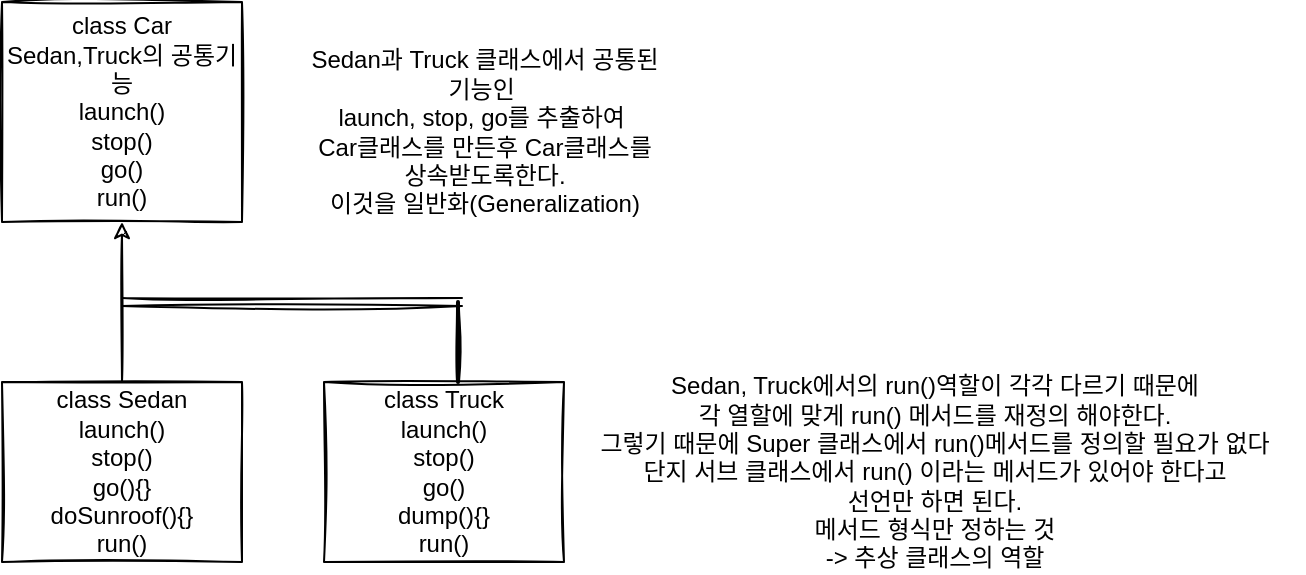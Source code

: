 <mxfile>
    <diagram id="GYCarYSJkYalMBhNIcP4" name="Page-1">
        <mxGraphModel dx="734" dy="437" grid="1" gridSize="10" guides="1" tooltips="1" connect="1" arrows="1" fold="1" page="1" pageScale="1" pageWidth="980" pageHeight="1390" math="0" shadow="0">
            <root>
                <mxCell id="0"/>
                <mxCell id="1" parent="0"/>
                <mxCell id="88" value="" style="edgeStyle=none;html=1;sketch=1;rounded=0;" edge="1" parent="1" source="86" target="87">
                    <mxGeometry relative="1" as="geometry"/>
                </mxCell>
                <mxCell id="86" value="class Sedan&lt;br&gt;launch()&lt;br&gt;stop()&lt;br&gt;go(){}&lt;br&gt;doSunroof(){}&lt;br&gt;run()" style="rounded=0;whiteSpace=wrap;html=1;sketch=1;" vertex="1" parent="1">
                    <mxGeometry x="200" y="200" width="120" height="90" as="geometry"/>
                </mxCell>
                <mxCell id="87" value="class Car&lt;br&gt;Sedan,Truck의 공통기능&lt;br&gt;launch()&lt;br&gt;stop()&lt;br&gt;go()&lt;br&gt;run()" style="rounded=0;whiteSpace=wrap;html=1;sketch=1;" vertex="1" parent="1">
                    <mxGeometry x="200" y="10" width="120" height="110" as="geometry"/>
                </mxCell>
                <mxCell id="89" value="class Truck&lt;br&gt;launch()&lt;br&gt;stop()&lt;br&gt;go()&lt;br&gt;dump(){}&lt;br&gt;run()" style="rounded=0;whiteSpace=wrap;html=1;sketch=1;" vertex="1" parent="1">
                    <mxGeometry x="361" y="200" width="120" height="90" as="geometry"/>
                </mxCell>
                <mxCell id="90" value="" style="shape=link;html=1;sketch=1;rounded=0;" edge="1" parent="1">
                    <mxGeometry width="100" relative="1" as="geometry">
                        <mxPoint x="260" y="160" as="sourcePoint"/>
                        <mxPoint x="430" y="160" as="targetPoint"/>
                    </mxGeometry>
                </mxCell>
                <mxCell id="91" value="" style="line;strokeWidth=2;direction=south;html=1;rounded=0;sketch=1;" vertex="1" parent="1">
                    <mxGeometry x="420" y="160" width="16" height="40" as="geometry"/>
                </mxCell>
                <mxCell id="99" value="Sedan과 Truck 클래스에서 공통된&lt;br&gt;기능인&amp;nbsp;&lt;br&gt;launch, stop, go를 추출하여&amp;nbsp;&lt;br&gt;Car클래스를 만든후 Car클래스를&lt;br&gt;상속받도록한다.&lt;br&gt;이것을 일반화(Generalization)" style="text;html=1;align=center;verticalAlign=middle;resizable=0;points=[];autosize=1;strokeColor=none;fillColor=none;rounded=0;sketch=1;" vertex="1" parent="1">
                    <mxGeometry x="341" y="30" width="200" height="90" as="geometry"/>
                </mxCell>
                <mxCell id="105" value="Sedan, Truck에서의 run()역할이 각각 다르기 때문에&lt;br&gt;각 열할에 맞게 run() 메서드를 재정의 해야한다.&lt;br&gt;그렇기 때문에 Super 클래스에서 run()메서드를 정의할 필요가 없다&lt;br&gt;단지 서브 클래스에서 run() 이라는 메서드가 있어야 한다고&lt;br&gt;선언만 하면 된다.&lt;br&gt;메서드 형식만 정하는 것&lt;br&gt;-&amp;gt; 추상 클래스의 역할&lt;br&gt;" style="text;html=1;align=center;verticalAlign=middle;resizable=0;points=[];autosize=1;strokeColor=none;fillColor=none;" vertex="1" parent="1">
                    <mxGeometry x="481" y="195" width="370" height="100" as="geometry"/>
                </mxCell>
            </root>
        </mxGraphModel>
    </diagram>
</mxfile>